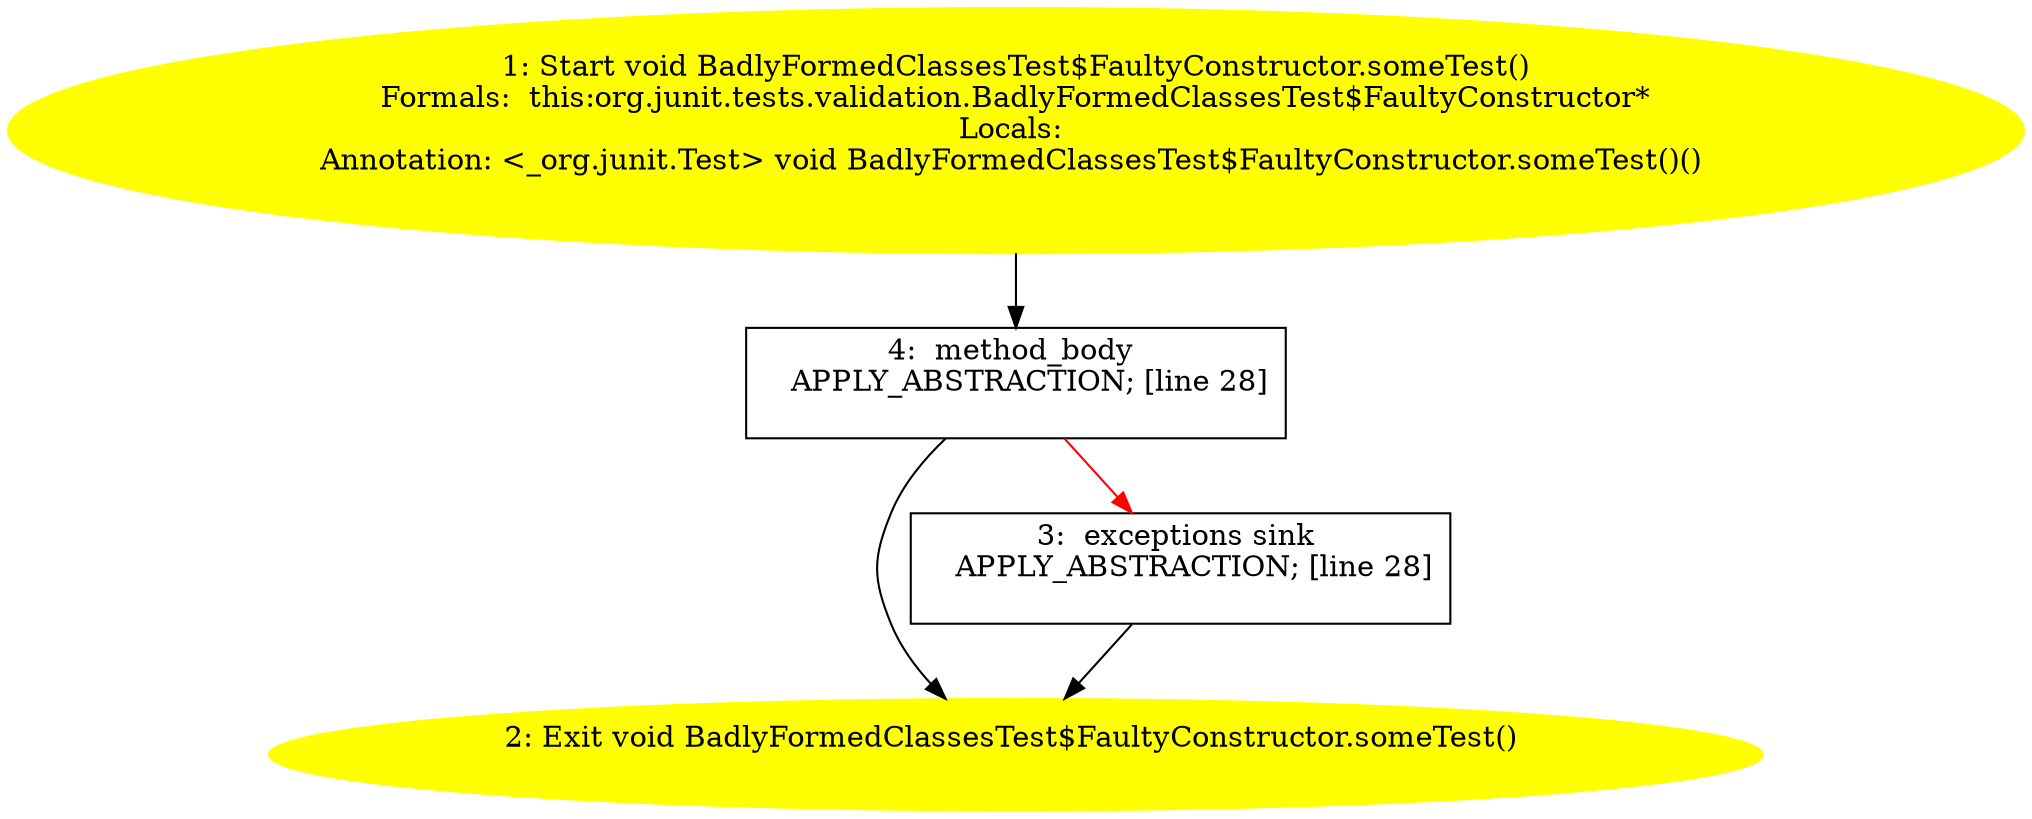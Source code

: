 /* @generated */
digraph cfg {
"org.junit.tests.validation.BadlyFormedClassesTest$FaultyConstructor.someTest():void.04471a0904b5050e1b6c282713e26fdd_1" [label="1: Start void BadlyFormedClassesTest$FaultyConstructor.someTest()\nFormals:  this:org.junit.tests.validation.BadlyFormedClassesTest$FaultyConstructor*\nLocals: \nAnnotation: <_org.junit.Test> void BadlyFormedClassesTest$FaultyConstructor.someTest()() \n  " color=yellow style=filled]
	

	 "org.junit.tests.validation.BadlyFormedClassesTest$FaultyConstructor.someTest():void.04471a0904b5050e1b6c282713e26fdd_1" -> "org.junit.tests.validation.BadlyFormedClassesTest$FaultyConstructor.someTest():void.04471a0904b5050e1b6c282713e26fdd_4" ;
"org.junit.tests.validation.BadlyFormedClassesTest$FaultyConstructor.someTest():void.04471a0904b5050e1b6c282713e26fdd_2" [label="2: Exit void BadlyFormedClassesTest$FaultyConstructor.someTest() \n  " color=yellow style=filled]
	

"org.junit.tests.validation.BadlyFormedClassesTest$FaultyConstructor.someTest():void.04471a0904b5050e1b6c282713e26fdd_3" [label="3:  exceptions sink \n   APPLY_ABSTRACTION; [line 28]\n " shape="box"]
	

	 "org.junit.tests.validation.BadlyFormedClassesTest$FaultyConstructor.someTest():void.04471a0904b5050e1b6c282713e26fdd_3" -> "org.junit.tests.validation.BadlyFormedClassesTest$FaultyConstructor.someTest():void.04471a0904b5050e1b6c282713e26fdd_2" ;
"org.junit.tests.validation.BadlyFormedClassesTest$FaultyConstructor.someTest():void.04471a0904b5050e1b6c282713e26fdd_4" [label="4:  method_body \n   APPLY_ABSTRACTION; [line 28]\n " shape="box"]
	

	 "org.junit.tests.validation.BadlyFormedClassesTest$FaultyConstructor.someTest():void.04471a0904b5050e1b6c282713e26fdd_4" -> "org.junit.tests.validation.BadlyFormedClassesTest$FaultyConstructor.someTest():void.04471a0904b5050e1b6c282713e26fdd_2" ;
	 "org.junit.tests.validation.BadlyFormedClassesTest$FaultyConstructor.someTest():void.04471a0904b5050e1b6c282713e26fdd_4" -> "org.junit.tests.validation.BadlyFormedClassesTest$FaultyConstructor.someTest():void.04471a0904b5050e1b6c282713e26fdd_3" [color="red" ];
}
